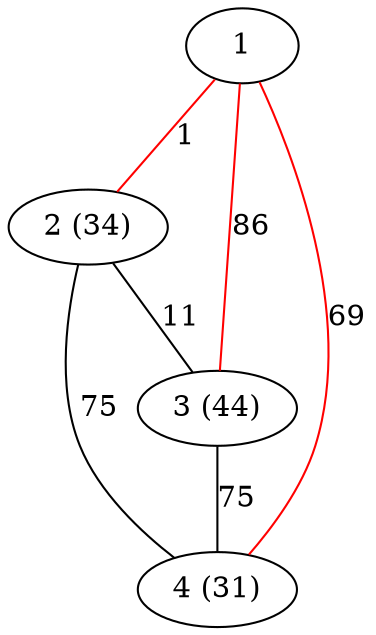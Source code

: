 graph g {
1 -- 2 [label=1 color=red]
1 -- 3 [label=86 color=red]
1 -- 4 [label=69 color=red]
2 -- 3 [label=11 color=black]
3 -- 4 [label=75 color=black]
2 -- 4 [label=75 color=black]
2 [label="2 (34)"]
3 [label="3 (44)"]
4 [label="4 (31)"]
}